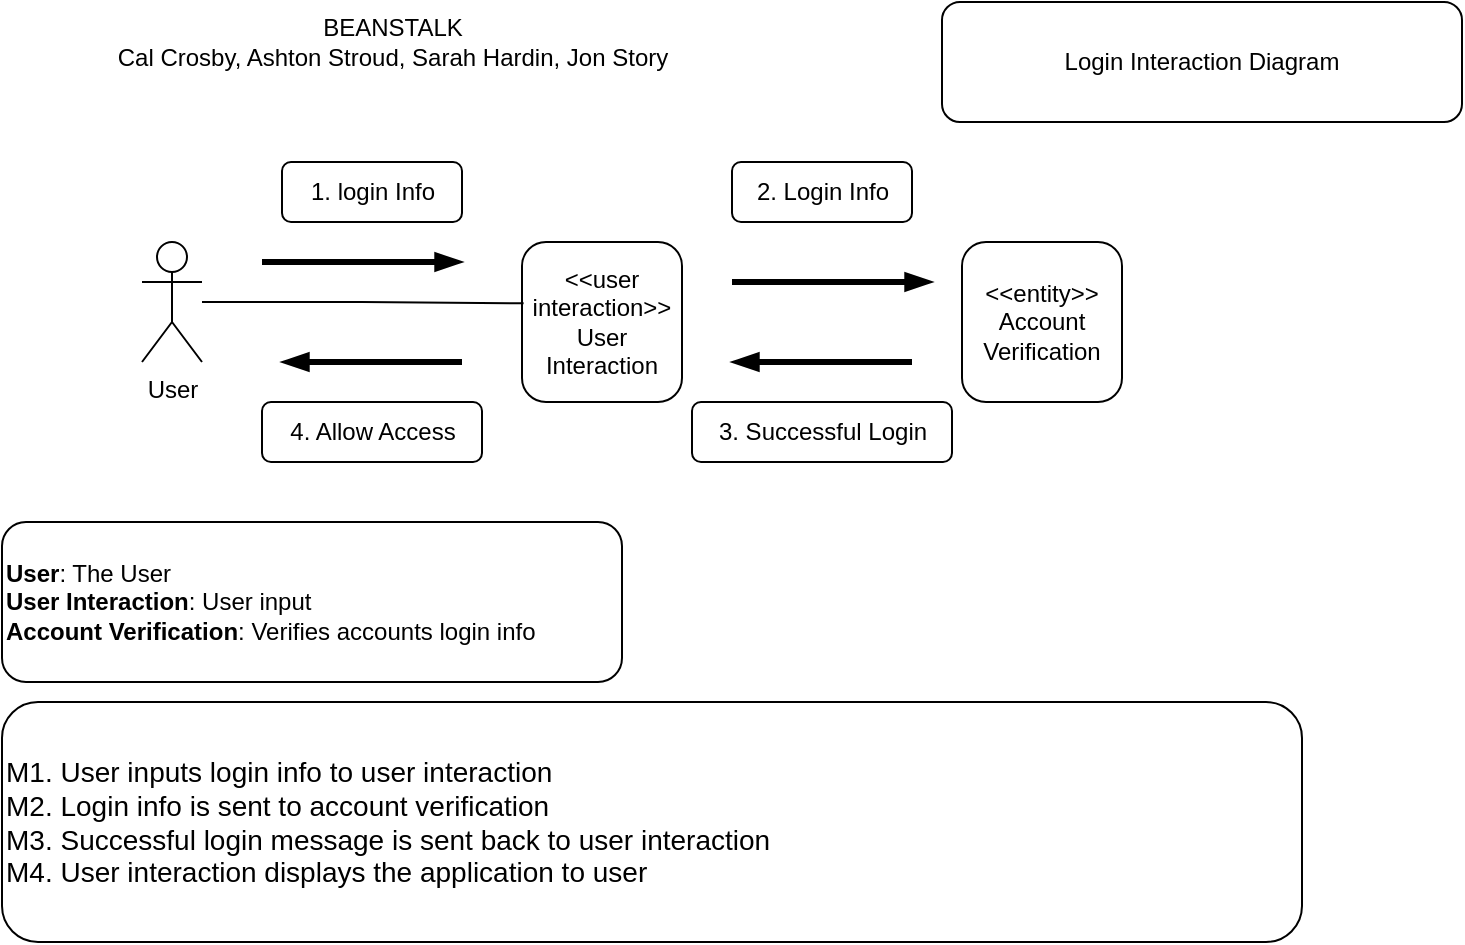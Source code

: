 <mxfile version="22.0.4" type="device">
  <diagram name="Page-1" id="3gxddhXzKKZRk-OIyxOT">
    <mxGraphModel dx="606" dy="669" grid="1" gridSize="10" guides="1" tooltips="1" connect="1" arrows="1" fold="1" page="1" pageScale="1" pageWidth="850" pageHeight="1100" math="0" shadow="0">
      <root>
        <mxCell id="0" />
        <mxCell id="1" parent="0" />
        <mxCell id="OSn7Ex0KW1HROBWdStls-2" value="Login Interaction Diagram" style="rounded=1;whiteSpace=wrap;html=1;" parent="1" vertex="1">
          <mxGeometry x="530" y="30" width="260" height="60" as="geometry" />
        </mxCell>
        <mxCell id="OSn7Ex0KW1HROBWdStls-3" value="&lt;font style=&quot;font-size: 14px;&quot;&gt;M1. User inputs login info to user interaction&lt;br&gt;M2. Login info is sent to account verification&lt;br&gt;M3. Successful login message is sent back to user interaction&lt;br&gt;M4. User interaction displays the application to user&lt;br&gt;&lt;/font&gt;" style="rounded=1;whiteSpace=wrap;html=1;align=left;" parent="1" vertex="1">
          <mxGeometry x="60" y="380" width="650" height="120" as="geometry" />
        </mxCell>
        <mxCell id="OSn7Ex0KW1HROBWdStls-4" value="&lt;b&gt;User&lt;/b&gt;: The User&lt;br&gt;&lt;b&gt;User Interaction&lt;/b&gt;: User input&lt;br&gt;&lt;b&gt;Account Verification&lt;/b&gt;: Verifies accounts login info" style="rounded=1;whiteSpace=wrap;html=1;align=left;" parent="1" vertex="1">
          <mxGeometry x="60" y="290" width="310" height="80" as="geometry" />
        </mxCell>
        <mxCell id="OSn7Ex0KW1HROBWdStls-5" value="User" style="shape=umlActor;verticalLabelPosition=bottom;verticalAlign=top;html=1;outlineConnect=0;" parent="1" vertex="1">
          <mxGeometry x="130" y="150" width="30" height="60" as="geometry" />
        </mxCell>
        <mxCell id="OSn7Ex0KW1HROBWdStls-6" value="&amp;lt;&amp;lt;user interaction&amp;gt;&amp;gt;&lt;br&gt;User Interaction" style="whiteSpace=wrap;html=1;aspect=fixed;rounded=1;" parent="1" vertex="1">
          <mxGeometry x="320" y="150" width="80" height="80" as="geometry" />
        </mxCell>
        <mxCell id="OSn7Ex0KW1HROBWdStls-7" style="edgeStyle=orthogonalEdgeStyle;rounded=0;orthogonalLoop=1;jettySize=auto;html=1;entryX=0.01;entryY=0.383;entryDx=0;entryDy=0;entryPerimeter=0;endArrow=none;endFill=0;" parent="1" source="OSn7Ex0KW1HROBWdStls-5" target="OSn7Ex0KW1HROBWdStls-6" edge="1">
          <mxGeometry relative="1" as="geometry" />
        </mxCell>
        <mxCell id="OSn7Ex0KW1HROBWdStls-8" value="" style="endArrow=blockThin;html=1;rounded=0;strokeWidth=3;endFill=1;" parent="1" edge="1">
          <mxGeometry width="50" height="50" relative="1" as="geometry">
            <mxPoint x="190" y="160" as="sourcePoint" />
            <mxPoint x="290" y="160" as="targetPoint" />
            <Array as="points" />
          </mxGeometry>
        </mxCell>
        <mxCell id="OSn7Ex0KW1HROBWdStls-10" value="" style="endArrow=blockThin;html=1;rounded=0;strokeWidth=3;endFill=1;" parent="1" edge="1">
          <mxGeometry width="50" height="50" relative="1" as="geometry">
            <mxPoint x="290" y="210" as="sourcePoint" />
            <mxPoint x="200" y="210" as="targetPoint" />
            <Array as="points" />
          </mxGeometry>
        </mxCell>
        <mxCell id="OSn7Ex0KW1HROBWdStls-12" value="" style="endArrow=blockThin;html=1;rounded=0;strokeWidth=3;endFill=1;" parent="1" edge="1">
          <mxGeometry width="50" height="50" relative="1" as="geometry">
            <mxPoint x="515" y="210" as="sourcePoint" />
            <mxPoint x="425" y="210" as="targetPoint" />
            <Array as="points" />
          </mxGeometry>
        </mxCell>
        <mxCell id="OSn7Ex0KW1HROBWdStls-13" value="" style="endArrow=blockThin;html=1;rounded=0;strokeWidth=3;endFill=1;" parent="1" edge="1">
          <mxGeometry width="50" height="50" relative="1" as="geometry">
            <mxPoint x="425" y="170" as="sourcePoint" />
            <mxPoint x="525" y="170" as="targetPoint" />
            <Array as="points" />
          </mxGeometry>
        </mxCell>
        <mxCell id="OSn7Ex0KW1HROBWdStls-14" value="1. login Info" style="text;html=1;align=center;verticalAlign=middle;resizable=0;points=[];autosize=1;strokeColor=default;fillColor=none;rounded=1;" parent="1" vertex="1">
          <mxGeometry x="200" y="110" width="90" height="30" as="geometry" />
        </mxCell>
        <mxCell id="OSn7Ex0KW1HROBWdStls-16" value="2. Login Info" style="text;html=1;align=center;verticalAlign=middle;resizable=0;points=[];autosize=1;strokeColor=default;fillColor=none;rounded=1;" parent="1" vertex="1">
          <mxGeometry x="425" y="110" width="90" height="30" as="geometry" />
        </mxCell>
        <mxCell id="OSn7Ex0KW1HROBWdStls-17" value="3. Successful Login" style="text;html=1;align=center;verticalAlign=middle;resizable=0;points=[];autosize=1;strokeColor=default;fillColor=none;rounded=1;" parent="1" vertex="1">
          <mxGeometry x="405" y="230" width="130" height="30" as="geometry" />
        </mxCell>
        <mxCell id="OSn7Ex0KW1HROBWdStls-18" value="4. Allow Access" style="text;html=1;align=center;verticalAlign=middle;resizable=0;points=[];autosize=1;strokeColor=default;fillColor=none;rounded=1;" parent="1" vertex="1">
          <mxGeometry x="190" y="230" width="110" height="30" as="geometry" />
        </mxCell>
        <mxCell id="WTKJXa7nuym5UCZbOK89-1" value="&amp;lt;&amp;lt;entity&amp;gt;&amp;gt;&lt;br&gt;Account Verification" style="whiteSpace=wrap;html=1;aspect=fixed;rounded=1;" parent="1" vertex="1">
          <mxGeometry x="540" y="150" width="80" height="80" as="geometry" />
        </mxCell>
        <mxCell id="ymbOYD0ESOKC-F99zbk1-1" value="BEANSTALK&lt;br&gt;Cal Crosby, Ashton Stroud, Sarah Hardin, Jon Story" style="text;html=1;align=center;verticalAlign=middle;resizable=0;points=[];autosize=1;strokeColor=none;fillColor=none;" parent="1" vertex="1">
          <mxGeometry x="105" y="30" width="300" height="40" as="geometry" />
        </mxCell>
      </root>
    </mxGraphModel>
  </diagram>
</mxfile>
